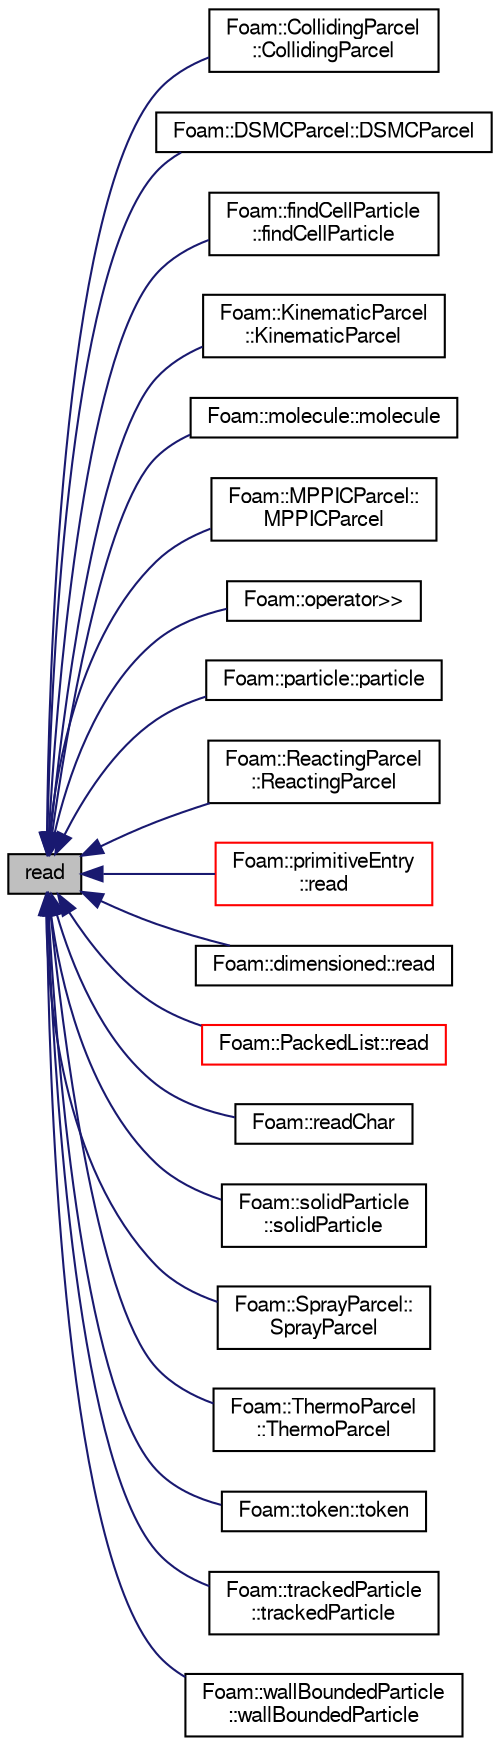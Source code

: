 digraph "read"
{
  bgcolor="transparent";
  edge [fontname="FreeSans",fontsize="10",labelfontname="FreeSans",labelfontsize="10"];
  node [fontname="FreeSans",fontsize="10",shape=record];
  rankdir="LR";
  Node1 [label="read",height=0.2,width=0.4,color="black", fillcolor="grey75", style="filled" fontcolor="black"];
  Node1 -> Node2 [dir="back",color="midnightblue",fontsize="10",style="solid",fontname="FreeSans"];
  Node2 [label="Foam::CollidingParcel\l::CollidingParcel",height=0.2,width=0.4,color="black",URL="$a00301.html#a6fc1396e4f0f7c8e5b15e2d9321eddeb",tooltip="Construct from Istream. "];
  Node1 -> Node3 [dir="back",color="midnightblue",fontsize="10",style="solid",fontname="FreeSans"];
  Node3 [label="Foam::DSMCParcel::DSMCParcel",height=0.2,width=0.4,color="black",URL="$a00564.html#a28e924d22196affd67ac681fd87ddec4",tooltip="Construct from Istream. "];
  Node1 -> Node4 [dir="back",color="midnightblue",fontsize="10",style="solid",fontname="FreeSans"];
  Node4 [label="Foam::findCellParticle\l::findCellParticle",height=0.2,width=0.4,color="black",URL="$a00779.html#abd80fc22110bf638f2010120b007bb29",tooltip="Construct from Istream. "];
  Node1 -> Node5 [dir="back",color="midnightblue",fontsize="10",style="solid",fontname="FreeSans"];
  Node5 [label="Foam::KinematicParcel\l::KinematicParcel",height=0.2,width=0.4,color="black",URL="$a01196.html#aadba6bb876f56b3c332b7f76c49c600a",tooltip="Construct from Istream. "];
  Node1 -> Node6 [dir="back",color="midnightblue",fontsize="10",style="solid",fontname="FreeSans"];
  Node6 [label="Foam::molecule::molecule",height=0.2,width=0.4,color="black",URL="$a01478.html#ad9087ff4e729ab59ffa0683d5b5b5e7e",tooltip="Construct from Istream. "];
  Node1 -> Node7 [dir="back",color="midnightblue",fontsize="10",style="solid",fontname="FreeSans"];
  Node7 [label="Foam::MPPICParcel::\lMPPICParcel",height=0.2,width=0.4,color="black",URL="$a01494.html#adf0d7c512cd55f77055d4b43594cbf67",tooltip="Construct from Istream. "];
  Node1 -> Node8 [dir="back",color="midnightblue",fontsize="10",style="solid",fontname="FreeSans"];
  Node8 [label="Foam::operator\>\>",height=0.2,width=0.4,color="black",URL="$a10237.html#acfc9a7c839d24271301d23d6a33f5ee4"];
  Node1 -> Node9 [dir="back",color="midnightblue",fontsize="10",style="solid",fontname="FreeSans"];
  Node9 [label="Foam::particle::particle",height=0.2,width=0.4,color="black",URL="$a01725.html#ab0a9f83f54de70e33751944e4de5736b",tooltip="Construct from Istream. "];
  Node1 -> Node10 [dir="back",color="midnightblue",fontsize="10",style="solid",fontname="FreeSans"];
  Node10 [label="Foam::ReactingParcel\l::ReactingParcel",height=0.2,width=0.4,color="black",URL="$a02030.html#a428c50f224d33654153d31ec3b3df817",tooltip="Construct from Istream. "];
  Node1 -> Node11 [dir="back",color="midnightblue",fontsize="10",style="solid",fontname="FreeSans"];
  Node11 [label="Foam::primitiveEntry\l::read",height=0.2,width=0.4,color="red",URL="$a01910.html#aec631c08ab1cd21bac04fbc797c9c5fb",tooltip="Read tokens from the given stream. "];
  Node1 -> Node12 [dir="back",color="midnightblue",fontsize="10",style="solid",fontname="FreeSans"];
  Node12 [label="Foam::dimensioned::read",height=0.2,width=0.4,color="black",URL="$a00510.html#a2b7b1780c55a62a7550725343bff77ba",tooltip="Read value from stream and units from dictionary. "];
  Node1 -> Node13 [dir="back",color="midnightblue",fontsize="10",style="solid",fontname="FreeSans"];
  Node13 [label="Foam::PackedList::read",height=0.2,width=0.4,color="red",URL="$a01707.html#a223c472410515286cf5050b0b7b37396",tooltip="Clear list and read from stream. "];
  Node1 -> Node14 [dir="back",color="midnightblue",fontsize="10",style="solid",fontname="FreeSans"];
  Node14 [label="Foam::readChar",height=0.2,width=0.4,color="black",URL="$a10237.html#ab9895f9795e67f9684525c9974fb5595"];
  Node1 -> Node15 [dir="back",color="midnightblue",fontsize="10",style="solid",fontname="FreeSans"];
  Node15 [label="Foam::solidParticle\l::solidParticle",height=0.2,width=0.4,color="black",URL="$a02304.html#a87651f0de8288f57d14b14dc048fd6aa",tooltip="Construct from Istream. "];
  Node1 -> Node16 [dir="back",color="midnightblue",fontsize="10",style="solid",fontname="FreeSans"];
  Node16 [label="Foam::SprayParcel::\lSprayParcel",height=0.2,width=0.4,color="black",URL="$a02342.html#a8744c033f51147ea6977d8b456e06f09",tooltip="Construct from Istream. "];
  Node1 -> Node17 [dir="back",color="midnightblue",fontsize="10",style="solid",fontname="FreeSans"];
  Node17 [label="Foam::ThermoParcel\l::ThermoParcel",height=0.2,width=0.4,color="black",URL="$a02522.html#ac9a7d626d5240be7a286542d99fb5edc",tooltip="Construct from Istream. "];
  Node1 -> Node18 [dir="back",color="midnightblue",fontsize="10",style="solid",fontname="FreeSans"];
  Node18 [label="Foam::token::token",height=0.2,width=0.4,color="black",URL="$a02548.html#afed4dcb600d0662ed0fd297ef4b090ab",tooltip="Construct from Istream. "];
  Node1 -> Node19 [dir="back",color="midnightblue",fontsize="10",style="solid",fontname="FreeSans"];
  Node19 [label="Foam::trackedParticle\l::trackedParticle",height=0.2,width=0.4,color="black",URL="$a02569.html#ab8bfc0bc65311556db918eee018a8d07",tooltip="Construct from Istream. "];
  Node1 -> Node20 [dir="back",color="midnightblue",fontsize="10",style="solid",fontname="FreeSans"];
  Node20 [label="Foam::wallBoundedParticle\l::wallBoundedParticle",height=0.2,width=0.4,color="black",URL="$a02752.html#af8f7123e81cc31105c62e5c807bd5b63",tooltip="Construct from Istream. "];
}
